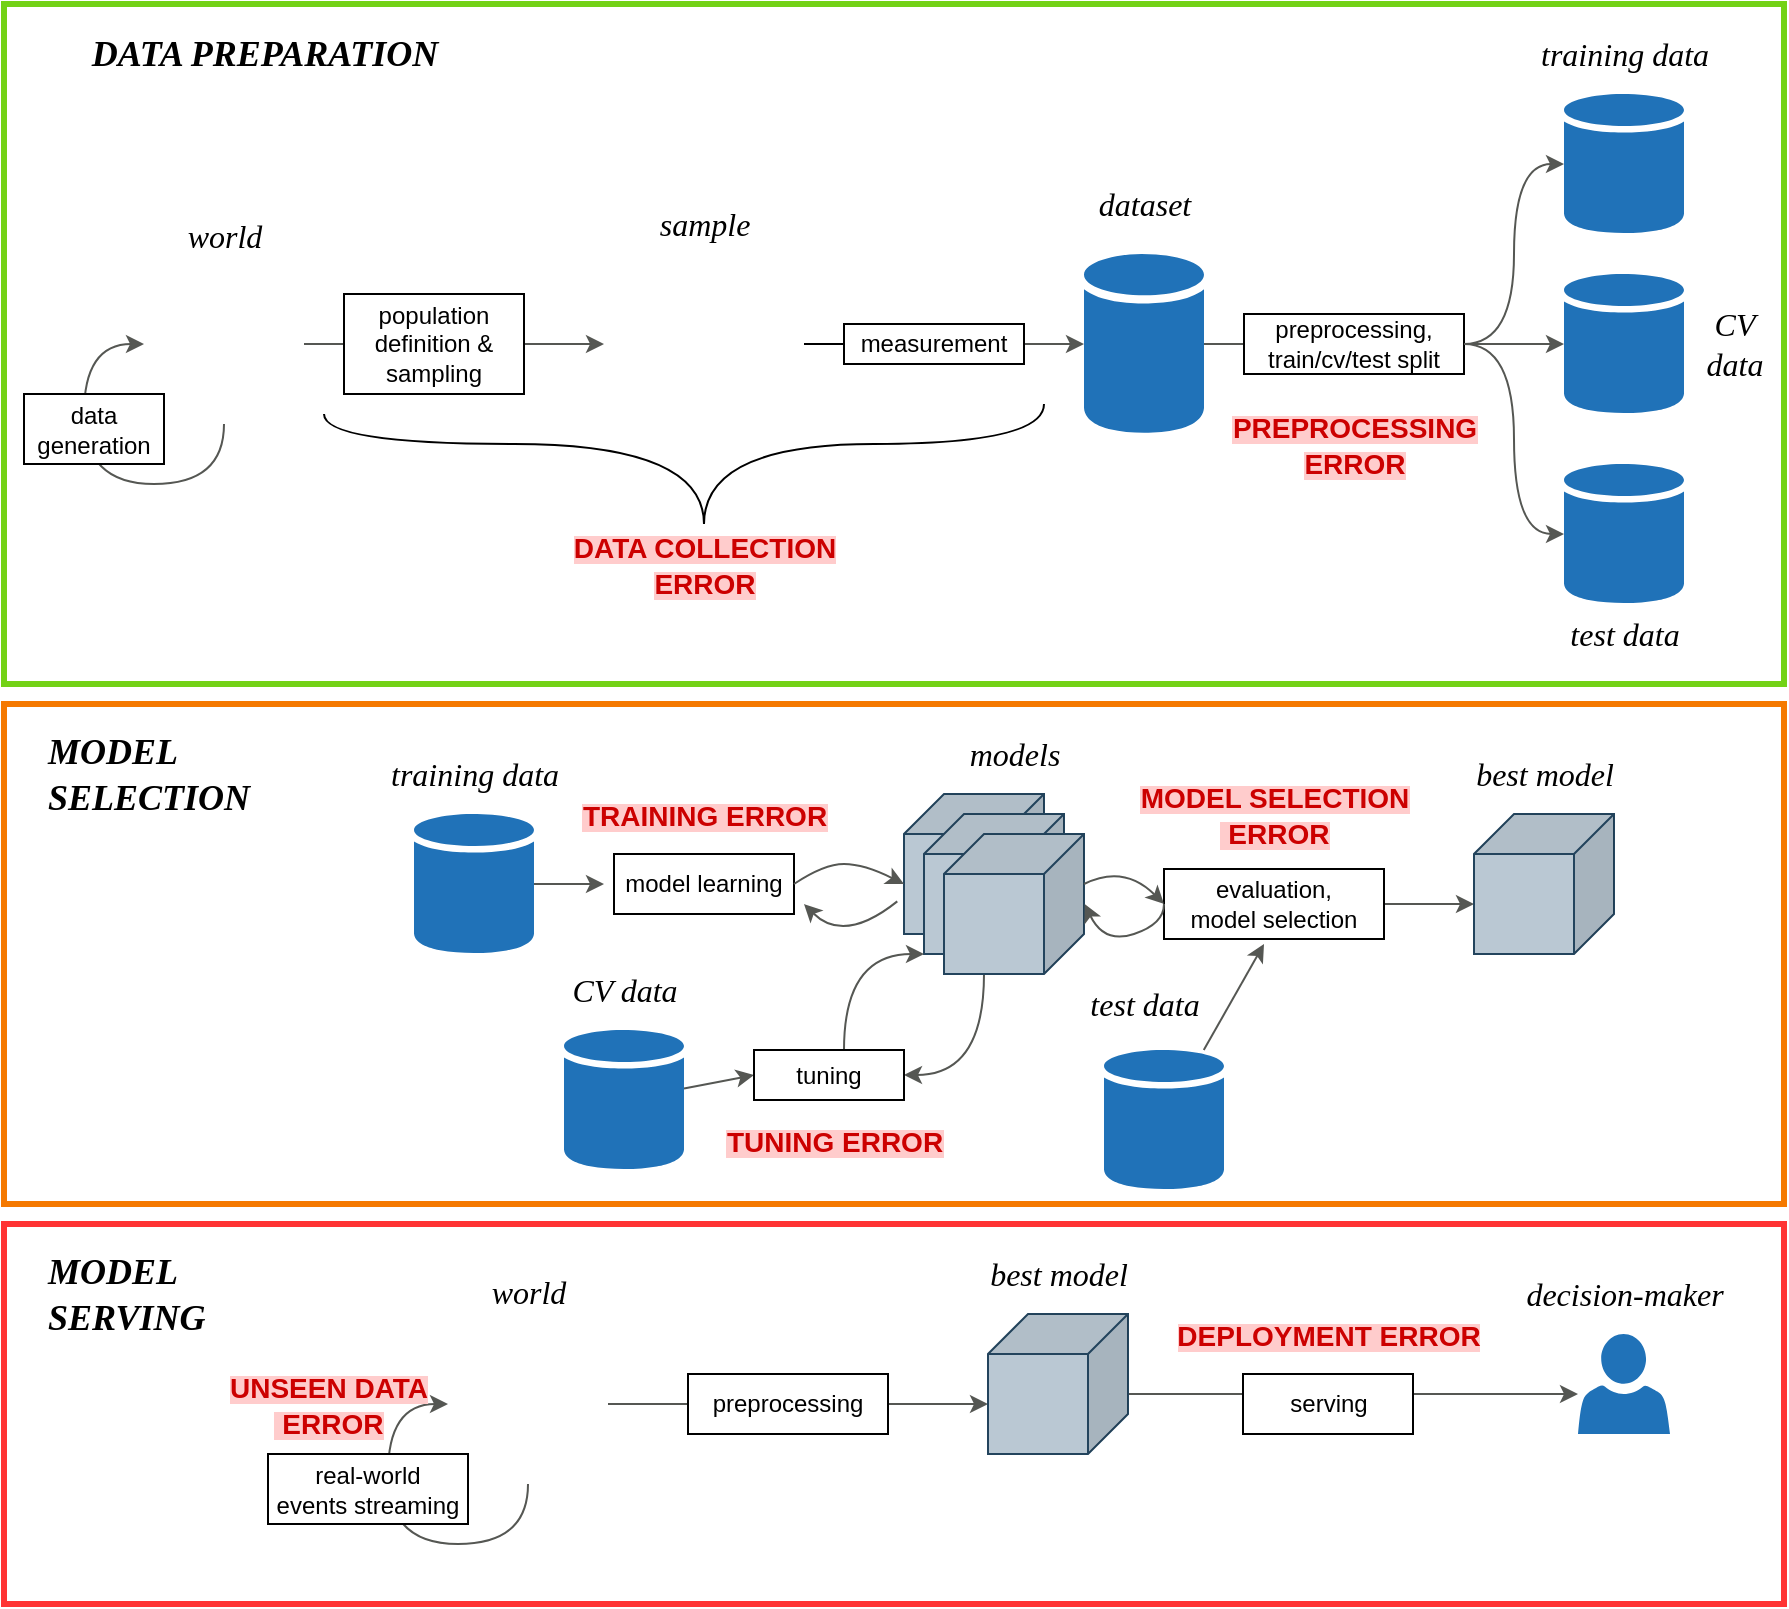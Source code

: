 <mxfile version="21.0.2"><diagram name="Page-1" id="UoKeEZk8qrJiN1z6IXMx"><mxGraphModel dx="2212" dy="766" grid="1" gridSize="10" guides="1" tooltips="1" connect="1" arrows="1" fold="1" page="1" pageScale="1" pageWidth="850" pageHeight="1100" math="0" shadow="0"><root><mxCell id="0"/><mxCell id="1" parent="0"/><mxCell id="5Q4gcwFhn1eUK5E1_kNt-130" value="" style="rounded=0;whiteSpace=wrap;html=1;glass=0;fillColor=none;strokeWidth=3;strokeColor=#ff3333;" vertex="1" parent="1"><mxGeometry y="640" width="890" height="190" as="geometry"/></mxCell><mxCell id="5Q4gcwFhn1eUK5E1_kNt-127" value="" style="rounded=0;whiteSpace=wrap;html=1;glass=0;fillColor=none;strokeWidth=3;strokeColor=#f57900;" vertex="1" parent="1"><mxGeometry y="380" width="890" height="250" as="geometry"/></mxCell><mxCell id="5Q4gcwFhn1eUK5E1_kNt-125" value="" style="rounded=0;whiteSpace=wrap;html=1;glass=0;fillColor=none;strokeWidth=3;strokeColor=#73d216;" vertex="1" parent="1"><mxGeometry y="30" width="890" height="340" as="geometry"/></mxCell><mxCell id="5Q4gcwFhn1eUK5E1_kNt-5" style="edgeStyle=orthogonalEdgeStyle;rounded=0;orthogonalLoop=1;jettySize=auto;html=1;endArrow=classic;endFill=1;entryX=0;entryY=0.5;entryDx=0;entryDy=0;strokeColor=#555753;" edge="1" parent="1" source="5Q4gcwFhn1eUK5E1_kNt-1" target="5Q4gcwFhn1eUK5E1_kNt-7"><mxGeometry relative="1" as="geometry"><mxPoint x="290" y="200" as="targetPoint"/></mxGeometry></mxCell><mxCell id="5Q4gcwFhn1eUK5E1_kNt-30" style="edgeStyle=orthogonalEdgeStyle;rounded=0;orthogonalLoop=1;jettySize=auto;html=1;curved=1;entryX=0;entryY=0.5;entryDx=0;entryDy=0;strokeColor=#555753;" edge="1" parent="1" source="5Q4gcwFhn1eUK5E1_kNt-1" target="5Q4gcwFhn1eUK5E1_kNt-1"><mxGeometry relative="1" as="geometry"><mxPoint x="90" y="300" as="targetPoint"/><Array as="points"><mxPoint x="110" y="270"/><mxPoint x="40" y="270"/><mxPoint x="40" y="200"/></Array></mxGeometry></mxCell><mxCell id="5Q4gcwFhn1eUK5E1_kNt-1" value="" style="shape=image;html=1;verticalAlign=top;verticalLabelPosition=bottom;labelBackgroundColor=#ffffff;imageAspect=0;aspect=fixed;image=https://cdn2.iconfinder.com/data/icons/whcompare-isometric-web-hosting-servers/50/connected-globe-128.png" vertex="1" parent="1"><mxGeometry x="70" y="160" width="80" height="80" as="geometry"/></mxCell><mxCell id="5Q4gcwFhn1eUK5E1_kNt-6" value="population definition &amp;amp;&lt;br&gt;sampling" style="rounded=0;whiteSpace=wrap;html=1;spacing=0;" vertex="1" parent="1"><mxGeometry x="170" y="175" width="90" height="50" as="geometry"/></mxCell><mxCell id="5Q4gcwFhn1eUK5E1_kNt-11" style="edgeStyle=orthogonalEdgeStyle;rounded=0;orthogonalLoop=1;jettySize=auto;html=1;startArrow=none;strokeColor=#555753;" edge="1" parent="1" source="5Q4gcwFhn1eUK5E1_kNt-12" target="5Q4gcwFhn1eUK5E1_kNt-10"><mxGeometry relative="1" as="geometry"/></mxCell><mxCell id="5Q4gcwFhn1eUK5E1_kNt-7" value="" style="shape=image;verticalLabelPosition=bottom;labelBackgroundColor=default;verticalAlign=top;aspect=fixed;imageAspect=0;image=https://www.seekpng.com/png/full/302-3022057_manpower-hr-people-icon-png.png;" vertex="1" parent="1"><mxGeometry x="300" y="161.73" width="100" height="76.54" as="geometry"/></mxCell><mxCell id="5Q4gcwFhn1eUK5E1_kNt-18" style="edgeStyle=orthogonalEdgeStyle;rounded=0;orthogonalLoop=1;jettySize=auto;html=1;endArrow=none;endFill=0;strokeColor=#555753;" edge="1" parent="1" source="5Q4gcwFhn1eUK5E1_kNt-10"><mxGeometry relative="1" as="geometry"><mxPoint x="630" y="200" as="targetPoint"/></mxGeometry></mxCell><mxCell id="5Q4gcwFhn1eUK5E1_kNt-10" value="" style="sketch=0;shadow=0;dashed=0;html=1;strokeColor=none;labelPosition=center;verticalLabelPosition=bottom;verticalAlign=top;outlineConnect=0;align=center;shape=mxgraph.office.databases.database;fillColor=#2072B8;" vertex="1" parent="1"><mxGeometry x="540" y="155" width="60" height="90" as="geometry"/></mxCell><mxCell id="5Q4gcwFhn1eUK5E1_kNt-14" value="" style="edgeStyle=orthogonalEdgeStyle;rounded=0;orthogonalLoop=1;jettySize=auto;html=1;endArrow=none;" edge="1" parent="1" source="5Q4gcwFhn1eUK5E1_kNt-7" target="5Q4gcwFhn1eUK5E1_kNt-12"><mxGeometry relative="1" as="geometry"><mxPoint x="400" y="200" as="sourcePoint"/><mxPoint x="530" y="200" as="targetPoint"/></mxGeometry></mxCell><mxCell id="5Q4gcwFhn1eUK5E1_kNt-12" value="measurement" style="rounded=0;whiteSpace=wrap;html=1;" vertex="1" parent="1"><mxGeometry x="420" y="190" width="90" height="20" as="geometry"/></mxCell><mxCell id="5Q4gcwFhn1eUK5E1_kNt-29" style="edgeStyle=orthogonalEdgeStyle;rounded=0;orthogonalLoop=1;jettySize=auto;html=1;strokeColor=#555753;" edge="1" parent="1" source="5Q4gcwFhn1eUK5E1_kNt-16" target="5Q4gcwFhn1eUK5E1_kNt-24"><mxGeometry relative="1" as="geometry"/></mxCell><mxCell id="5Q4gcwFhn1eUK5E1_kNt-16" value="preprocessing,&lt;br&gt;train/cv/test split" style="rounded=0;whiteSpace=wrap;html=1;" vertex="1" parent="1"><mxGeometry x="620" y="185" width="110" height="30" as="geometry"/></mxCell><mxCell id="5Q4gcwFhn1eUK5E1_kNt-26" style="edgeStyle=orthogonalEdgeStyle;rounded=0;orthogonalLoop=1;jettySize=auto;html=1;entryX=1;entryY=0.5;entryDx=0;entryDy=0;startArrow=classic;startFill=1;endArrow=none;endFill=0;curved=1;strokeColor=#555753;" edge="1" parent="1" source="5Q4gcwFhn1eUK5E1_kNt-19" target="5Q4gcwFhn1eUK5E1_kNt-16"><mxGeometry relative="1" as="geometry"/></mxCell><mxCell id="5Q4gcwFhn1eUK5E1_kNt-19" value="" style="sketch=0;shadow=0;dashed=0;html=1;strokeColor=none;labelPosition=center;verticalLabelPosition=bottom;verticalAlign=top;outlineConnect=0;align=center;shape=mxgraph.office.databases.database;fillColor=#2072B8;" vertex="1" parent="1"><mxGeometry x="780" y="75" width="60" height="70" as="geometry"/></mxCell><mxCell id="5Q4gcwFhn1eUK5E1_kNt-28" style="edgeStyle=orthogonalEdgeStyle;rounded=0;orthogonalLoop=1;jettySize=auto;html=1;entryX=1;entryY=0.5;entryDx=0;entryDy=0;startArrow=classic;startFill=1;endArrow=none;endFill=0;curved=1;strokeColor=#555753;" edge="1" parent="1" source="5Q4gcwFhn1eUK5E1_kNt-20" target="5Q4gcwFhn1eUK5E1_kNt-16"><mxGeometry relative="1" as="geometry"/></mxCell><mxCell id="5Q4gcwFhn1eUK5E1_kNt-20" value="" style="sketch=0;shadow=0;dashed=0;html=1;strokeColor=none;labelPosition=center;verticalLabelPosition=bottom;verticalAlign=top;outlineConnect=0;align=center;shape=mxgraph.office.databases.database;fillColor=#2072B8;" vertex="1" parent="1"><mxGeometry x="780" y="260" width="60" height="70" as="geometry"/></mxCell><mxCell id="5Q4gcwFhn1eUK5E1_kNt-24" value="" style="sketch=0;shadow=0;dashed=0;html=1;strokeColor=none;labelPosition=center;verticalLabelPosition=bottom;verticalAlign=top;outlineConnect=0;align=center;shape=mxgraph.office.databases.database;fillColor=#2072B8;" vertex="1" parent="1"><mxGeometry x="780" y="165" width="60" height="70" as="geometry"/></mxCell><mxCell id="5Q4gcwFhn1eUK5E1_kNt-31" value="data&lt;br&gt;generation" style="rounded=0;whiteSpace=wrap;html=1;" vertex="1" parent="1"><mxGeometry x="10" y="225" width="70" height="35" as="geometry"/></mxCell><mxCell id="5Q4gcwFhn1eUK5E1_kNt-32" value="&lt;font style=&quot;font-size: 17px;&quot; data-font-src=&quot;https://fonts.googleapis.com/css?family=Berkshire+Swash&quot; face=&quot;Berkshire Swash&quot;&gt;&lt;i&gt;&lt;font data-font-src=&quot;https://fonts.googleapis.com/css?family=Merienda+One+&quot; style=&quot;font-size: 17px;&quot;&gt;&lt;font style=&quot;font-size: 17px;&quot;&gt;&lt;font style=&quot;font-size: 17px;&quot;&gt;&lt;font style=&quot;font-size: 17px;&quot;&gt;&lt;font style=&quot;font-size: 17px;&quot;&gt;&lt;font style=&quot;font-size: 16px;&quot;&gt;world&lt;/font&gt;&lt;/font&gt;&lt;/font&gt;&lt;/font&gt;&lt;/font&gt;&lt;/font&gt;&lt;/i&gt;&lt;/font&gt;" style="text;html=1;align=center;verticalAlign=middle;resizable=0;points=[];autosize=1;strokeColor=none;fillColor=none;" vertex="1" parent="1"><mxGeometry x="80" y="131.73" width="60" height="30" as="geometry"/></mxCell><mxCell id="5Q4gcwFhn1eUK5E1_kNt-33" value="&lt;font style=&quot;font-size: 13px;&quot; face=&quot;Berkshire Swash&quot;&gt;&lt;i&gt;&lt;font style=&quot;font-size: 14px;&quot;&gt;&lt;font style=&quot;font-size: 15px;&quot;&gt;&lt;font style=&quot;font-size: 16px;&quot;&gt;sample&lt;/font&gt;&lt;/font&gt;&lt;/font&gt;&lt;/i&gt;&lt;/font&gt;" style="text;html=1;align=center;verticalAlign=middle;resizable=0;points=[];autosize=1;strokeColor=none;fillColor=none;" vertex="1" parent="1"><mxGeometry x="315" y="125" width="70" height="30" as="geometry"/></mxCell><mxCell id="5Q4gcwFhn1eUK5E1_kNt-34" value="&lt;font style=&quot;font-size: 13px;&quot; face=&quot;Berkshire Swash&quot;&gt;&lt;i&gt;&lt;font style=&quot;font-size: 14px;&quot;&gt;&lt;font style=&quot;font-size: 15px;&quot;&gt;&lt;font style=&quot;font-size: 16px;&quot;&gt;dataset&lt;/font&gt;&lt;/font&gt;&lt;/font&gt;&lt;/i&gt;&lt;/font&gt;" style="text;html=1;align=center;verticalAlign=middle;resizable=0;points=[];autosize=1;strokeColor=none;fillColor=none;" vertex="1" parent="1"><mxGeometry x="535" y="115" width="70" height="30" as="geometry"/></mxCell><mxCell id="5Q4gcwFhn1eUK5E1_kNt-35" value="&lt;div&gt;&lt;font style=&quot;font-size: 13px;&quot; face=&quot;Berkshire Swash&quot;&gt;&lt;i&gt;&lt;font style=&quot;font-size: 14px;&quot;&gt;&lt;font style=&quot;font-size: 15px;&quot;&gt;&lt;font style=&quot;font-size: 16px;&quot;&gt;training data&lt;/font&gt;&lt;/font&gt;&lt;/font&gt;&lt;/i&gt;&lt;/font&gt;&lt;/div&gt;" style="text;html=1;align=center;verticalAlign=middle;resizable=0;points=[];autosize=1;strokeColor=none;fillColor=none;" vertex="1" parent="1"><mxGeometry x="755" y="40" width="110" height="30" as="geometry"/></mxCell><mxCell id="5Q4gcwFhn1eUK5E1_kNt-36" value="&lt;div&gt;&lt;font style=&quot;font-size: 13px;&quot; face=&quot;Berkshire Swash&quot;&gt;&lt;i&gt;&lt;font style=&quot;font-size: 14px;&quot;&gt;&lt;font style=&quot;font-size: 15px;&quot;&gt;&lt;font style=&quot;font-size: 16px;&quot;&gt;CV&lt;br&gt;&lt;/font&gt;&lt;/font&gt;&lt;/font&gt;&lt;/i&gt;&lt;/font&gt;&lt;/div&gt;&lt;div&gt;&lt;font style=&quot;font-size: 13px;&quot; face=&quot;Berkshire Swash&quot;&gt;&lt;i&gt;&lt;font style=&quot;font-size: 14px;&quot;&gt;&lt;font style=&quot;font-size: 15px;&quot;&gt;&lt;font style=&quot;font-size: 16px;&quot;&gt;data&lt;/font&gt;&lt;/font&gt;&lt;/font&gt;&lt;/i&gt;&lt;/font&gt;&lt;/div&gt;" style="text;html=1;align=center;verticalAlign=middle;resizable=0;points=[];autosize=1;strokeColor=none;fillColor=none;" vertex="1" parent="1"><mxGeometry x="840" y="175" width="50" height="50" as="geometry"/></mxCell><mxCell id="5Q4gcwFhn1eUK5E1_kNt-37" value="&lt;div&gt;&lt;font style=&quot;font-size: 13px;&quot; face=&quot;Berkshire Swash&quot;&gt;&lt;i&gt;&lt;font style=&quot;font-size: 14px;&quot;&gt;&lt;font style=&quot;font-size: 15px;&quot;&gt;&lt;font style=&quot;font-size: 16px;&quot;&gt;test data&lt;/font&gt;&lt;/font&gt;&lt;/font&gt;&lt;/i&gt;&lt;/font&gt;&lt;/div&gt;" style="text;html=1;align=center;verticalAlign=middle;resizable=0;points=[];autosize=1;strokeColor=none;fillColor=none;" vertex="1" parent="1"><mxGeometry x="770" y="330" width="80" height="30" as="geometry"/></mxCell><mxCell id="5Q4gcwFhn1eUK5E1_kNt-43" value="" style="endArrow=none;html=1;rounded=0;edgeStyle=orthogonalEdgeStyle;curved=1;endFill=0;" edge="1" parent="1"><mxGeometry width="50" height="50" relative="1" as="geometry"><mxPoint x="160" y="235" as="sourcePoint"/><mxPoint x="350" y="290" as="targetPoint"/><Array as="points"><mxPoint x="160" y="250"/><mxPoint x="350" y="250"/></Array></mxGeometry></mxCell><mxCell id="5Q4gcwFhn1eUK5E1_kNt-44" value="" style="endArrow=none;html=1;rounded=0;edgeStyle=orthogonalEdgeStyle;curved=1;endFill=0;" edge="1" parent="1"><mxGeometry width="50" height="50" relative="1" as="geometry"><mxPoint x="520" y="230" as="sourcePoint"/><mxPoint x="350" y="290" as="targetPoint"/><Array as="points"><mxPoint x="520" y="250"/><mxPoint x="350" y="250"/></Array></mxGeometry></mxCell><mxCell id="5Q4gcwFhn1eUK5E1_kNt-45" value="&lt;font style=&quot;background-color: rgb(255, 204, 204);&quot; color=&quot;#CC0000&quot;&gt;&lt;b&gt;&lt;font style=&quot;font-size: 15px;&quot;&gt;&lt;font style=&quot;font-size: 15px;&quot;&gt;&lt;font style=&quot;font-size: 15px;&quot;&gt;&lt;font style=&quot;font-size: 15px;&quot;&gt;&lt;font style=&quot;font-size: 14px;&quot;&gt;&lt;font style=&quot;font-size: 14px;&quot;&gt;DATA COLLECTION&lt;br&gt;ERROR&lt;br&gt;&lt;/font&gt;&lt;/font&gt;&lt;/font&gt;&lt;/font&gt;&lt;/font&gt;&lt;/font&gt;&lt;/b&gt;&lt;/font&gt;" style="text;html=1;align=center;verticalAlign=middle;resizable=0;points=[];autosize=1;strokeColor=none;fillColor=none;" vertex="1" parent="1"><mxGeometry x="275" y="285" width="150" height="50" as="geometry"/></mxCell><mxCell id="5Q4gcwFhn1eUK5E1_kNt-46" value="&lt;font style=&quot;background-color: rgb(255, 204, 204);&quot; color=&quot;#CC0000&quot;&gt;&lt;b&gt;&lt;font style=&quot;font-size: 15px;&quot;&gt;&lt;font style=&quot;font-size: 15px;&quot;&gt;&lt;font style=&quot;font-size: 15px;&quot;&gt;&lt;font style=&quot;font-size: 15px;&quot;&gt;&lt;font style=&quot;font-size: 14px;&quot;&gt;&lt;font style=&quot;font-size: 14px;&quot;&gt;PREPROCESSING&lt;br&gt; ERROR&lt;br&gt;&lt;/font&gt;&lt;/font&gt;&lt;/font&gt;&lt;/font&gt;&lt;/font&gt;&lt;/font&gt;&lt;/b&gt;&lt;/font&gt;" style="text;html=1;align=center;verticalAlign=middle;resizable=0;points=[];autosize=1;strokeColor=none;fillColor=none;" vertex="1" parent="1"><mxGeometry x="605" y="225" width="140" height="50" as="geometry"/></mxCell><mxCell id="5Q4gcwFhn1eUK5E1_kNt-65" style="edgeStyle=orthogonalEdgeStyle;rounded=0;orthogonalLoop=1;jettySize=auto;html=1;strokeColor=#555753;" edge="1" parent="1" source="5Q4gcwFhn1eUK5E1_kNt-47"><mxGeometry relative="1" as="geometry"><mxPoint x="300" y="470" as="targetPoint"/></mxGeometry></mxCell><mxCell id="5Q4gcwFhn1eUK5E1_kNt-47" value="" style="sketch=0;shadow=0;dashed=0;html=1;strokeColor=none;labelPosition=center;verticalLabelPosition=bottom;verticalAlign=top;outlineConnect=0;align=center;shape=mxgraph.office.databases.database;fillColor=#2072B8;" vertex="1" parent="1"><mxGeometry x="205" y="435" width="60" height="70" as="geometry"/></mxCell><mxCell id="5Q4gcwFhn1eUK5E1_kNt-48" value="&lt;div&gt;&lt;font style=&quot;font-size: 13px;&quot; face=&quot;Berkshire Swash&quot;&gt;&lt;i&gt;&lt;font style=&quot;font-size: 14px;&quot;&gt;&lt;font style=&quot;font-size: 15px;&quot;&gt;&lt;font style=&quot;font-size: 16px;&quot;&gt;training data&lt;/font&gt;&lt;/font&gt;&lt;/font&gt;&lt;/i&gt;&lt;/font&gt;&lt;/div&gt;" style="text;html=1;align=center;verticalAlign=middle;resizable=0;points=[];autosize=1;strokeColor=none;fillColor=none;" vertex="1" parent="1"><mxGeometry x="180" y="400" width="110" height="30" as="geometry"/></mxCell><mxCell id="5Q4gcwFhn1eUK5E1_kNt-54" value="" style="shape=cube;whiteSpace=wrap;html=1;boundedLbl=1;backgroundOutline=1;darkOpacity=0.05;darkOpacity2=0.1;direction=east;shadow=0;flipH=1;fillColor=#bac8d3;strokeColor=#23445d;" vertex="1" parent="1"><mxGeometry x="450" y="425" width="70" height="70" as="geometry"/></mxCell><mxCell id="5Q4gcwFhn1eUK5E1_kNt-56" value="" style="shape=cube;whiteSpace=wrap;html=1;boundedLbl=1;backgroundOutline=1;darkOpacity=0.05;darkOpacity2=0.1;direction=east;shadow=0;flipH=1;fillColor=#bac8d3;strokeColor=#23445d;" vertex="1" parent="1"><mxGeometry x="460" y="435" width="70" height="70" as="geometry"/></mxCell><mxCell id="5Q4gcwFhn1eUK5E1_kNt-71" style="edgeStyle=orthogonalEdgeStyle;rounded=0;orthogonalLoop=1;jettySize=auto;html=1;entryX=1;entryY=0.5;entryDx=0;entryDy=0;curved=1;strokeColor=#555753;" edge="1" parent="1" source="5Q4gcwFhn1eUK5E1_kNt-57" target="5Q4gcwFhn1eUK5E1_kNt-69"><mxGeometry relative="1" as="geometry"><Array as="points"><mxPoint x="490" y="566"/></Array></mxGeometry></mxCell><mxCell id="5Q4gcwFhn1eUK5E1_kNt-57" value="" style="shape=cube;whiteSpace=wrap;html=1;boundedLbl=1;backgroundOutline=1;darkOpacity=0.05;darkOpacity2=0.1;direction=east;shadow=0;flipH=1;fillColor=#bac8d3;strokeColor=#23445d;" vertex="1" parent="1"><mxGeometry x="470" y="445" width="70" height="70" as="geometry"/></mxCell><mxCell id="5Q4gcwFhn1eUK5E1_kNt-58" value="model learning" style="rounded=0;whiteSpace=wrap;html=1;" vertex="1" parent="1"><mxGeometry x="305" y="455" width="90" height="30" as="geometry"/></mxCell><mxCell id="5Q4gcwFhn1eUK5E1_kNt-60" value="" style="curved=1;endArrow=classic;html=1;rounded=0;exitX=1;exitY=0.5;exitDx=0;exitDy=0;entryX=0;entryY=0;entryDx=70;entryDy=45;entryPerimeter=0;strokeColor=#555753;" edge="1" parent="1" source="5Q4gcwFhn1eUK5E1_kNt-58" target="5Q4gcwFhn1eUK5E1_kNt-54"><mxGeometry width="50" height="50" relative="1" as="geometry"><mxPoint x="580" y="480" as="sourcePoint"/><mxPoint x="630" y="430" as="targetPoint"/><Array as="points"><mxPoint x="410" y="460"/><mxPoint x="430" y="460"/></Array></mxGeometry></mxCell><mxCell id="5Q4gcwFhn1eUK5E1_kNt-64" value="" style="curved=1;endArrow=classic;html=1;rounded=0;exitX=1.048;exitY=0.767;exitDx=0;exitDy=0;exitPerimeter=0;strokeColor=#555753;" edge="1" parent="1" source="5Q4gcwFhn1eUK5E1_kNt-54"><mxGeometry width="50" height="50" relative="1" as="geometry"><mxPoint x="580" y="480" as="sourcePoint"/><mxPoint x="400" y="480" as="targetPoint"/><Array as="points"><mxPoint x="420" y="500"/></Array></mxGeometry></mxCell><mxCell id="5Q4gcwFhn1eUK5E1_kNt-70" style="rounded=0;orthogonalLoop=1;jettySize=auto;html=1;entryX=0;entryY=0.5;entryDx=0;entryDy=0;strokeColor=#555753;" edge="1" parent="1" source="5Q4gcwFhn1eUK5E1_kNt-66" target="5Q4gcwFhn1eUK5E1_kNt-69"><mxGeometry relative="1" as="geometry"/></mxCell><mxCell id="5Q4gcwFhn1eUK5E1_kNt-66" value="" style="sketch=0;shadow=0;dashed=0;html=1;strokeColor=none;labelPosition=center;verticalLabelPosition=bottom;verticalAlign=top;outlineConnect=0;align=center;shape=mxgraph.office.databases.database;fillColor=#2072B8;" vertex="1" parent="1"><mxGeometry x="280" y="543" width="60" height="70" as="geometry"/></mxCell><mxCell id="5Q4gcwFhn1eUK5E1_kNt-67" value="&lt;div&gt;&lt;font style=&quot;font-size: 13px;&quot; face=&quot;Berkshire Swash&quot;&gt;&lt;i&gt;&lt;font style=&quot;font-size: 14px;&quot;&gt;&lt;font style=&quot;font-size: 15px;&quot;&gt;&lt;font style=&quot;font-size: 16px;&quot;&gt;CV data&lt;/font&gt;&lt;/font&gt;&lt;/font&gt;&lt;/i&gt;&lt;/font&gt;&lt;/div&gt;" style="text;html=1;align=center;verticalAlign=middle;resizable=0;points=[];autosize=1;strokeColor=none;fillColor=none;" vertex="1" parent="1"><mxGeometry x="270" y="508" width="80" height="30" as="geometry"/></mxCell><mxCell id="5Q4gcwFhn1eUK5E1_kNt-72" style="edgeStyle=orthogonalEdgeStyle;rounded=0;orthogonalLoop=1;jettySize=auto;html=1;curved=1;entryX=1;entryY=1;entryDx=0;entryDy=0;entryPerimeter=0;strokeColor=#555753;" edge="1" parent="1" source="5Q4gcwFhn1eUK5E1_kNt-69" target="5Q4gcwFhn1eUK5E1_kNt-56"><mxGeometry relative="1" as="geometry"><mxPoint x="450" y="500" as="targetPoint"/><Array as="points"><mxPoint x="420" y="505"/></Array></mxGeometry></mxCell><mxCell id="5Q4gcwFhn1eUK5E1_kNt-69" value="tuning" style="rounded=0;whiteSpace=wrap;html=1;" vertex="1" parent="1"><mxGeometry x="375" y="553" width="75" height="25" as="geometry"/></mxCell><mxCell id="5Q4gcwFhn1eUK5E1_kNt-93" style="rounded=0;orthogonalLoop=1;jettySize=auto;html=1;strokeColor=#555753;" edge="1" parent="1" source="5Q4gcwFhn1eUK5E1_kNt-73"><mxGeometry relative="1" as="geometry"><mxPoint x="630.0" y="500" as="targetPoint"/></mxGeometry></mxCell><mxCell id="5Q4gcwFhn1eUK5E1_kNt-73" value="" style="sketch=0;shadow=0;dashed=0;html=1;strokeColor=none;labelPosition=center;verticalLabelPosition=bottom;verticalAlign=top;outlineConnect=0;align=center;shape=mxgraph.office.databases.database;fillColor=#2072B8;" vertex="1" parent="1"><mxGeometry x="550" y="553" width="60" height="70" as="geometry"/></mxCell><mxCell id="5Q4gcwFhn1eUK5E1_kNt-74" value="&lt;div&gt;&lt;font style=&quot;font-size: 13px;&quot; face=&quot;Berkshire Swash&quot;&gt;&lt;i&gt;&lt;font style=&quot;font-size: 14px;&quot;&gt;&lt;font style=&quot;font-size: 15px;&quot;&gt;&lt;font style=&quot;font-size: 16px;&quot;&gt;test data&lt;/font&gt;&lt;/font&gt;&lt;/font&gt;&lt;/i&gt;&lt;/font&gt;&lt;/div&gt;" style="text;html=1;align=center;verticalAlign=middle;resizable=0;points=[];autosize=1;strokeColor=none;fillColor=none;" vertex="1" parent="1"><mxGeometry x="530" y="515" width="80" height="30" as="geometry"/></mxCell><mxCell id="5Q4gcwFhn1eUK5E1_kNt-92" style="edgeStyle=orthogonalEdgeStyle;rounded=0;orthogonalLoop=1;jettySize=auto;html=1;entryX=0;entryY=0;entryDx=70;entryDy=45;entryPerimeter=0;strokeColor=#555753;" edge="1" parent="1" source="5Q4gcwFhn1eUK5E1_kNt-75" target="5Q4gcwFhn1eUK5E1_kNt-77"><mxGeometry relative="1" as="geometry"/></mxCell><mxCell id="5Q4gcwFhn1eUK5E1_kNt-75" value="&lt;div&gt;evaluation,&lt;/div&gt;&lt;div&gt;model selection&lt;br&gt;&lt;/div&gt;" style="rounded=0;whiteSpace=wrap;html=1;" vertex="1" parent="1"><mxGeometry x="580" y="462.5" width="110" height="35" as="geometry"/></mxCell><mxCell id="5Q4gcwFhn1eUK5E1_kNt-77" value="" style="shape=cube;whiteSpace=wrap;html=1;boundedLbl=1;backgroundOutline=1;darkOpacity=0.05;darkOpacity2=0.1;direction=east;shadow=0;flipH=1;fillColor=#bac8d3;strokeColor=#23445d;" vertex="1" parent="1"><mxGeometry x="735" y="435" width="70" height="70" as="geometry"/></mxCell><mxCell id="5Q4gcwFhn1eUK5E1_kNt-90" value="" style="curved=1;endArrow=classic;html=1;rounded=0;exitX=0;exitY=0;exitDx=0;exitDy=25;exitPerimeter=0;entryX=0;entryY=0.5;entryDx=0;entryDy=0;strokeColor=#555753;" edge="1" parent="1" source="5Q4gcwFhn1eUK5E1_kNt-57" target="5Q4gcwFhn1eUK5E1_kNt-75"><mxGeometry width="50" height="50" relative="1" as="geometry"><mxPoint x="540" y="580" as="sourcePoint"/><mxPoint x="590" y="530" as="targetPoint"/><Array as="points"><mxPoint x="560" y="460"/></Array></mxGeometry></mxCell><mxCell id="5Q4gcwFhn1eUK5E1_kNt-91" value="" style="curved=1;endArrow=classic;html=1;rounded=0;entryX=-0.005;entryY=0.5;entryDx=0;entryDy=0;entryPerimeter=0;strokeColor=#555753;" edge="1" parent="1" target="5Q4gcwFhn1eUK5E1_kNt-57"><mxGeometry width="50" height="50" relative="1" as="geometry"><mxPoint x="580" y="480" as="sourcePoint"/><mxPoint x="590" y="440" as="targetPoint"/><Array as="points"><mxPoint x="580" y="490"/><mxPoint x="550" y="500"/></Array></mxGeometry></mxCell><mxCell id="5Q4gcwFhn1eUK5E1_kNt-94" value="&lt;div&gt;&lt;font style=&quot;font-size: 13px;&quot; face=&quot;Berkshire Swash&quot;&gt;&lt;i&gt;&lt;font style=&quot;font-size: 14px;&quot;&gt;&lt;font style=&quot;font-size: 15px;&quot;&gt;&lt;font style=&quot;font-size: 16px;&quot;&gt;models&lt;/font&gt;&lt;/font&gt;&lt;/font&gt;&lt;/i&gt;&lt;/font&gt;&lt;/div&gt;" style="text;html=1;align=center;verticalAlign=middle;resizable=0;points=[];autosize=1;strokeColor=none;fillColor=none;" vertex="1" parent="1"><mxGeometry x="470" y="390" width="70" height="30" as="geometry"/></mxCell><mxCell id="5Q4gcwFhn1eUK5E1_kNt-95" value="&lt;div&gt;&lt;font style=&quot;font-size: 13px;&quot; face=&quot;Berkshire Swash&quot;&gt;&lt;i&gt;&lt;font style=&quot;font-size: 14px;&quot;&gt;&lt;font style=&quot;font-size: 15px;&quot;&gt;&lt;font style=&quot;font-size: 16px;&quot;&gt;best model&lt;/font&gt;&lt;/font&gt;&lt;/font&gt;&lt;/i&gt;&lt;/font&gt;&lt;/div&gt;" style="text;html=1;align=center;verticalAlign=middle;resizable=0;points=[];autosize=1;strokeColor=none;fillColor=none;" vertex="1" parent="1"><mxGeometry x="720" y="400" width="100" height="30" as="geometry"/></mxCell><mxCell id="5Q4gcwFhn1eUK5E1_kNt-96" value="&lt;font style=&quot;background-color: rgb(255, 204, 204);&quot; color=&quot;#CC0000&quot;&gt;&lt;b&gt;&lt;font style=&quot;font-size: 15px;&quot;&gt;&lt;font style=&quot;font-size: 15px;&quot;&gt;&lt;font style=&quot;font-size: 15px;&quot;&gt;&lt;font style=&quot;font-size: 15px;&quot;&gt;&lt;font style=&quot;font-size: 14px;&quot;&gt;&lt;font style=&quot;font-size: 14px;&quot;&gt;TRAINING ERROR&lt;br&gt;&lt;/font&gt;&lt;/font&gt;&lt;/font&gt;&lt;/font&gt;&lt;/font&gt;&lt;/font&gt;&lt;/b&gt;&lt;/font&gt;" style="text;html=1;align=center;verticalAlign=middle;resizable=0;points=[];autosize=1;strokeColor=none;fillColor=none;" vertex="1" parent="1"><mxGeometry x="275" y="420" width="150" height="30" as="geometry"/></mxCell><mxCell id="5Q4gcwFhn1eUK5E1_kNt-97" value="&lt;font style=&quot;background-color: rgb(255, 204, 204);&quot; color=&quot;#CC0000&quot;&gt;&lt;b&gt;&lt;font style=&quot;font-size: 15px;&quot;&gt;&lt;font style=&quot;font-size: 15px;&quot;&gt;&lt;font style=&quot;font-size: 15px;&quot;&gt;&lt;font style=&quot;font-size: 15px;&quot;&gt;&lt;font style=&quot;font-size: 14px;&quot;&gt;&lt;font style=&quot;font-size: 14px;&quot;&gt;TUNING ERROR&lt;br&gt;&lt;/font&gt;&lt;/font&gt;&lt;/font&gt;&lt;/font&gt;&lt;/font&gt;&lt;/font&gt;&lt;/b&gt;&lt;/font&gt;" style="text;html=1;align=center;verticalAlign=middle;resizable=0;points=[];autosize=1;strokeColor=none;fillColor=none;" vertex="1" parent="1"><mxGeometry x="350" y="583" width="130" height="30" as="geometry"/></mxCell><mxCell id="5Q4gcwFhn1eUK5E1_kNt-98" value="&lt;div&gt;&lt;font style=&quot;background-color: rgb(255, 204, 204);&quot; color=&quot;#CC0000&quot;&gt;&lt;b&gt;&lt;font style=&quot;font-size: 15px;&quot;&gt;&lt;font style=&quot;font-size: 15px;&quot;&gt;&lt;font style=&quot;font-size: 15px;&quot;&gt;&lt;font style=&quot;font-size: 15px;&quot;&gt;&lt;font style=&quot;font-size: 14px;&quot;&gt;&lt;font style=&quot;font-size: 14px;&quot;&gt;MODEL SELECTION&lt;/font&gt;&lt;/font&gt;&lt;/font&gt;&lt;/font&gt;&lt;/font&gt;&lt;/font&gt;&lt;/b&gt;&lt;/font&gt;&lt;/div&gt;&lt;div&gt;&lt;font style=&quot;background-color: rgb(255, 204, 204);&quot; color=&quot;#CC0000&quot;&gt;&lt;b&gt;&lt;font style=&quot;font-size: 15px;&quot;&gt;&lt;font style=&quot;font-size: 15px;&quot;&gt;&lt;font style=&quot;font-size: 15px;&quot;&gt;&lt;font style=&quot;font-size: 15px;&quot;&gt;&lt;font style=&quot;font-size: 14px;&quot;&gt;&lt;font style=&quot;font-size: 14px;&quot;&gt;&amp;nbsp;ERROR&lt;/font&gt;&lt;/font&gt;&lt;/font&gt;&lt;/font&gt;&lt;/font&gt;&lt;/font&gt;&lt;/b&gt;&lt;/font&gt;&lt;/div&gt;" style="text;html=1;align=center;verticalAlign=middle;resizable=0;points=[];autosize=1;strokeColor=none;fillColor=none;" vertex="1" parent="1"><mxGeometry x="555" y="410" width="160" height="50" as="geometry"/></mxCell><mxCell id="5Q4gcwFhn1eUK5E1_kNt-100" style="edgeStyle=orthogonalEdgeStyle;rounded=0;orthogonalLoop=1;jettySize=auto;html=1;curved=1;entryX=0;entryY=0.5;entryDx=0;entryDy=0;strokeColor=#555753;" edge="1" parent="1" source="5Q4gcwFhn1eUK5E1_kNt-101" target="5Q4gcwFhn1eUK5E1_kNt-101"><mxGeometry relative="1" as="geometry"><mxPoint x="242" y="830" as="targetPoint"/><Array as="points"><mxPoint x="262" y="800"/><mxPoint x="192" y="800"/><mxPoint x="192" y="730"/></Array></mxGeometry></mxCell><mxCell id="5Q4gcwFhn1eUK5E1_kNt-108" style="edgeStyle=orthogonalEdgeStyle;rounded=0;orthogonalLoop=1;jettySize=auto;html=1;entryX=0;entryY=0;entryDx=70;entryDy=45;entryPerimeter=0;strokeColor=#555753;" edge="1" parent="1" source="5Q4gcwFhn1eUK5E1_kNt-101" target="5Q4gcwFhn1eUK5E1_kNt-106"><mxGeometry relative="1" as="geometry"/></mxCell><mxCell id="5Q4gcwFhn1eUK5E1_kNt-101" value="" style="shape=image;html=1;verticalAlign=top;verticalLabelPosition=bottom;labelBackgroundColor=#ffffff;imageAspect=0;aspect=fixed;image=https://cdn2.iconfinder.com/data/icons/whcompare-isometric-web-hosting-servers/50/connected-globe-128.png" vertex="1" parent="1"><mxGeometry x="222" y="690" width="80" height="80" as="geometry"/></mxCell><mxCell id="5Q4gcwFhn1eUK5E1_kNt-102" value="real-world&lt;br&gt;events streaming" style="rounded=0;whiteSpace=wrap;html=1;" vertex="1" parent="1"><mxGeometry x="132" y="755" width="100" height="35" as="geometry"/></mxCell><mxCell id="5Q4gcwFhn1eUK5E1_kNt-103" value="&lt;font style=&quot;font-size: 17px;&quot; data-font-src=&quot;https://fonts.googleapis.com/css?family=Berkshire+Swash&quot; face=&quot;Berkshire Swash&quot;&gt;&lt;i&gt;&lt;font data-font-src=&quot;https://fonts.googleapis.com/css?family=Merienda+One+&quot; style=&quot;font-size: 17px;&quot;&gt;&lt;font style=&quot;font-size: 17px;&quot;&gt;&lt;font style=&quot;font-size: 17px;&quot;&gt;&lt;font style=&quot;font-size: 17px;&quot;&gt;&lt;font style=&quot;font-size: 17px;&quot;&gt;&lt;font style=&quot;font-size: 16px;&quot;&gt;world&lt;/font&gt;&lt;/font&gt;&lt;/font&gt;&lt;/font&gt;&lt;/font&gt;&lt;/font&gt;&lt;/i&gt;&lt;/font&gt;" style="text;html=1;align=center;verticalAlign=middle;resizable=0;points=[];autosize=1;strokeColor=none;fillColor=none;" vertex="1" parent="1"><mxGeometry x="232" y="660" width="60" height="30" as="geometry"/></mxCell><mxCell id="5Q4gcwFhn1eUK5E1_kNt-118" style="edgeStyle=orthogonalEdgeStyle;rounded=0;orthogonalLoop=1;jettySize=auto;html=1;strokeColor=#555753;" edge="1" parent="1" source="5Q4gcwFhn1eUK5E1_kNt-106" target="5Q4gcwFhn1eUK5E1_kNt-120"><mxGeometry relative="1" as="geometry"><mxPoint x="752" y="725" as="targetPoint"/><Array as="points"><mxPoint x="752" y="725"/><mxPoint x="752" y="725"/></Array></mxGeometry></mxCell><mxCell id="5Q4gcwFhn1eUK5E1_kNt-106" value="" style="shape=cube;whiteSpace=wrap;html=1;boundedLbl=1;backgroundOutline=1;darkOpacity=0.05;darkOpacity2=0.1;direction=east;shadow=0;flipH=1;fillColor=#bac8d3;strokeColor=#23445d;" vertex="1" parent="1"><mxGeometry x="492" y="685" width="70" height="70" as="geometry"/></mxCell><mxCell id="5Q4gcwFhn1eUK5E1_kNt-107" value="&lt;div&gt;&lt;font style=&quot;font-size: 13px;&quot; face=&quot;Berkshire Swash&quot;&gt;&lt;i&gt;&lt;font style=&quot;font-size: 14px;&quot;&gt;&lt;font style=&quot;font-size: 15px;&quot;&gt;&lt;font style=&quot;font-size: 16px;&quot;&gt;best model&lt;/font&gt;&lt;/font&gt;&lt;/font&gt;&lt;/i&gt;&lt;/font&gt;&lt;/div&gt;" style="text;html=1;align=center;verticalAlign=middle;resizable=0;points=[];autosize=1;strokeColor=none;fillColor=none;" vertex="1" parent="1"><mxGeometry x="477" y="650" width="100" height="30" as="geometry"/></mxCell><mxCell id="5Q4gcwFhn1eUK5E1_kNt-109" value="preprocessing" style="rounded=0;whiteSpace=wrap;html=1;" vertex="1" parent="1"><mxGeometry x="342" y="715" width="100" height="30" as="geometry"/></mxCell><mxCell id="5Q4gcwFhn1eUK5E1_kNt-119" value="serving" style="rounded=0;whiteSpace=wrap;html=1;" vertex="1" parent="1"><mxGeometry x="619.5" y="715" width="85" height="30" as="geometry"/></mxCell><mxCell id="5Q4gcwFhn1eUK5E1_kNt-120" value="" style="sketch=0;pointerEvents=1;shadow=0;dashed=0;html=1;strokeColor=none;labelPosition=center;verticalLabelPosition=bottom;verticalAlign=top;outlineConnect=0;align=center;shape=mxgraph.office.users.user;fillColor=#2072B8;" vertex="1" parent="1"><mxGeometry x="787" y="695" width="46" height="50" as="geometry"/></mxCell><mxCell id="5Q4gcwFhn1eUK5E1_kNt-123" value="&lt;font style=&quot;background-color: rgb(255, 204, 204);&quot; color=&quot;#CC0000&quot;&gt;&lt;b&gt;&lt;font style=&quot;font-size: 15px;&quot;&gt;&lt;font style=&quot;font-size: 15px;&quot;&gt;&lt;font style=&quot;font-size: 15px;&quot;&gt;&lt;font style=&quot;font-size: 15px;&quot;&gt;&lt;font style=&quot;font-size: 14px;&quot;&gt;&lt;font style=&quot;font-size: 14px;&quot;&gt;DEPLOYMENT ERROR&lt;br&gt;&lt;/font&gt;&lt;/font&gt;&lt;/font&gt;&lt;/font&gt;&lt;/font&gt;&lt;/font&gt;&lt;/b&gt;&lt;/font&gt;" style="text;html=1;align=center;verticalAlign=middle;resizable=0;points=[];autosize=1;strokeColor=none;fillColor=none;" vertex="1" parent="1"><mxGeometry x="577" y="680" width="170" height="30" as="geometry"/></mxCell><mxCell id="5Q4gcwFhn1eUK5E1_kNt-124" value="&lt;div&gt;&lt;font style=&quot;background-color: rgb(255, 204, 204);&quot; color=&quot;#CC0000&quot;&gt;&lt;b&gt;&lt;font style=&quot;font-size: 15px;&quot;&gt;&lt;font style=&quot;font-size: 15px;&quot;&gt;&lt;font style=&quot;font-size: 15px;&quot;&gt;&lt;font style=&quot;font-size: 15px;&quot;&gt;&lt;font style=&quot;font-size: 14px;&quot;&gt;&lt;font style=&quot;font-size: 14px;&quot;&gt;UNSEEN DATA&lt;/font&gt;&lt;/font&gt;&lt;/font&gt;&lt;/font&gt;&lt;/font&gt;&lt;/font&gt;&lt;/b&gt;&lt;/font&gt;&lt;/div&gt;&lt;div&gt;&lt;font style=&quot;background-color: rgb(255, 204, 204);&quot; color=&quot;#CC0000&quot;&gt;&lt;b&gt;&lt;font style=&quot;font-size: 15px;&quot;&gt;&lt;font style=&quot;font-size: 15px;&quot;&gt;&lt;font style=&quot;font-size: 15px;&quot;&gt;&lt;font style=&quot;font-size: 15px;&quot;&gt;&lt;font style=&quot;font-size: 14px;&quot;&gt;&lt;font style=&quot;font-size: 14px;&quot;&gt;&amp;nbsp;ERROR&lt;/font&gt;&lt;/font&gt;&lt;/font&gt;&lt;/font&gt;&lt;/font&gt;&lt;/font&gt;&lt;/b&gt;&lt;/font&gt;&lt;/div&gt;" style="text;html=1;align=center;verticalAlign=middle;resizable=0;points=[];autosize=1;strokeColor=none;fillColor=none;" vertex="1" parent="1"><mxGeometry x="102" y="705" width="120" height="50" as="geometry"/></mxCell><mxCell id="5Q4gcwFhn1eUK5E1_kNt-126" value="&lt;b&gt;&lt;font data-font-src=&quot;https://fonts.googleapis.com/css?family=Merienda+One+&quot; style=&quot;font-size: 19px;&quot; face=&quot;Merienda One&quot;&gt;&lt;i&gt;&lt;font style=&quot;font-size: 19px;&quot;&gt;&lt;font style=&quot;font-size: 19px;&quot;&gt;&lt;font style=&quot;font-size: 19px;&quot;&gt;&lt;font style=&quot;font-size: 19px;&quot;&gt;&lt;font style=&quot;font-size: 18px;&quot;&gt;&lt;font style=&quot;font-size: 18px;&quot;&gt;DATA PREPARATION&lt;br&gt;&lt;/font&gt;&lt;/font&gt;&lt;/font&gt;&lt;/font&gt;&lt;/font&gt;&lt;/font&gt;&lt;/i&gt;&lt;/font&gt;&lt;/b&gt;" style="text;html=1;align=center;verticalAlign=middle;resizable=0;points=[];autosize=1;strokeColor=none;fillColor=none;" vertex="1" parent="1"><mxGeometry x="10" y="35" width="240" height="40" as="geometry"/></mxCell><mxCell id="5Q4gcwFhn1eUK5E1_kNt-128" value="&lt;div align=&quot;left&quot;&gt;&lt;b&gt;&lt;font data-font-src=&quot;https://fonts.googleapis.com/css?family=Merienda+One+&quot; style=&quot;font-size: 19px;&quot; face=&quot;Merienda One&quot;&gt;&lt;i&gt;&lt;font style=&quot;font-size: 19px;&quot;&gt;&lt;font style=&quot;font-size: 19px;&quot;&gt;&lt;font style=&quot;font-size: 19px;&quot;&gt;&lt;font style=&quot;font-size: 19px;&quot;&gt;&lt;font style=&quot;font-size: 18px;&quot;&gt;&lt;font style=&quot;font-size: 18px;&quot;&gt;MODEL&lt;/font&gt;&lt;/font&gt;&lt;/font&gt;&lt;/font&gt;&lt;/font&gt;&lt;/font&gt;&lt;/i&gt;&lt;/font&gt;&lt;/b&gt;&lt;/div&gt;&lt;div align=&quot;left&quot;&gt;&lt;b&gt;&lt;font data-font-src=&quot;https://fonts.googleapis.com/css?family=Merienda+One+&quot; style=&quot;font-size: 19px;&quot; face=&quot;Merienda One&quot;&gt;&lt;i&gt;&lt;font style=&quot;font-size: 19px;&quot;&gt;&lt;font style=&quot;font-size: 19px;&quot;&gt;&lt;font style=&quot;font-size: 19px;&quot;&gt;&lt;font style=&quot;font-size: 19px;&quot;&gt;&lt;font style=&quot;font-size: 18px;&quot;&gt;&lt;font style=&quot;font-size: 18px;&quot;&gt;SELECTION&lt;br&gt;&lt;/font&gt;&lt;/font&gt;&lt;/font&gt;&lt;/font&gt;&lt;/font&gt;&lt;/font&gt;&lt;/i&gt;&lt;/font&gt;&lt;/b&gt;&lt;/div&gt;" style="text;html=1;align=left;verticalAlign=middle;resizable=0;points=[];autosize=1;strokeColor=none;fillColor=none;" vertex="1" parent="1"><mxGeometry x="20" y="385" width="140" height="60" as="geometry"/></mxCell><mxCell id="5Q4gcwFhn1eUK5E1_kNt-131" value="&lt;div align=&quot;left&quot;&gt;&lt;b&gt;&lt;font data-font-src=&quot;https://fonts.googleapis.com/css?family=Merienda+One+&quot; style=&quot;font-size: 19px;&quot; face=&quot;Merienda One&quot;&gt;&lt;i&gt;&lt;font style=&quot;font-size: 19px;&quot;&gt;&lt;font style=&quot;font-size: 19px;&quot;&gt;&lt;font style=&quot;font-size: 19px;&quot;&gt;&lt;font style=&quot;font-size: 19px;&quot;&gt;&lt;font style=&quot;font-size: 18px;&quot;&gt;&lt;font style=&quot;font-size: 18px;&quot;&gt;MODEL&lt;/font&gt;&lt;/font&gt;&lt;/font&gt;&lt;/font&gt;&lt;/font&gt;&lt;/font&gt;&lt;/i&gt;&lt;/font&gt;&lt;/b&gt;&lt;/div&gt;&lt;div align=&quot;left&quot;&gt;&lt;b&gt;&lt;font data-font-src=&quot;https://fonts.googleapis.com/css?family=Merienda+One+&quot; style=&quot;font-size: 19px;&quot; face=&quot;Merienda One&quot;&gt;&lt;i&gt;&lt;font style=&quot;font-size: 19px;&quot;&gt;&lt;font style=&quot;font-size: 19px;&quot;&gt;&lt;font style=&quot;font-size: 19px;&quot;&gt;&lt;font style=&quot;font-size: 19px;&quot;&gt;&lt;font style=&quot;font-size: 18px;&quot;&gt;&lt;font style=&quot;font-size: 18px;&quot;&gt;SERVING&lt;/font&gt;&lt;/font&gt;&lt;/font&gt;&lt;/font&gt;&lt;/font&gt;&lt;/font&gt;&lt;/i&gt;&lt;/font&gt;&lt;/b&gt;&lt;/div&gt;" style="text;html=1;align=left;verticalAlign=middle;resizable=0;points=[];autosize=1;strokeColor=none;fillColor=none;" vertex="1" parent="1"><mxGeometry x="20" y="645" width="120" height="60" as="geometry"/></mxCell><mxCell id="5Q4gcwFhn1eUK5E1_kNt-132" value="&lt;div&gt;&lt;font style=&quot;font-size: 13px;&quot; face=&quot;Berkshire Swash&quot;&gt;&lt;i&gt;&lt;font style=&quot;font-size: 14px;&quot;&gt;&lt;font style=&quot;font-size: 15px;&quot;&gt;&lt;font style=&quot;font-size: 16px;&quot;&gt;decision-maker&lt;br&gt;&lt;/font&gt;&lt;/font&gt;&lt;/font&gt;&lt;/i&gt;&lt;/font&gt;&lt;/div&gt;" style="text;html=1;align=center;verticalAlign=middle;resizable=0;points=[];autosize=1;strokeColor=none;fillColor=none;" vertex="1" parent="1"><mxGeometry x="745" y="660" width="130" height="30" as="geometry"/></mxCell></root></mxGraphModel></diagram></mxfile>
